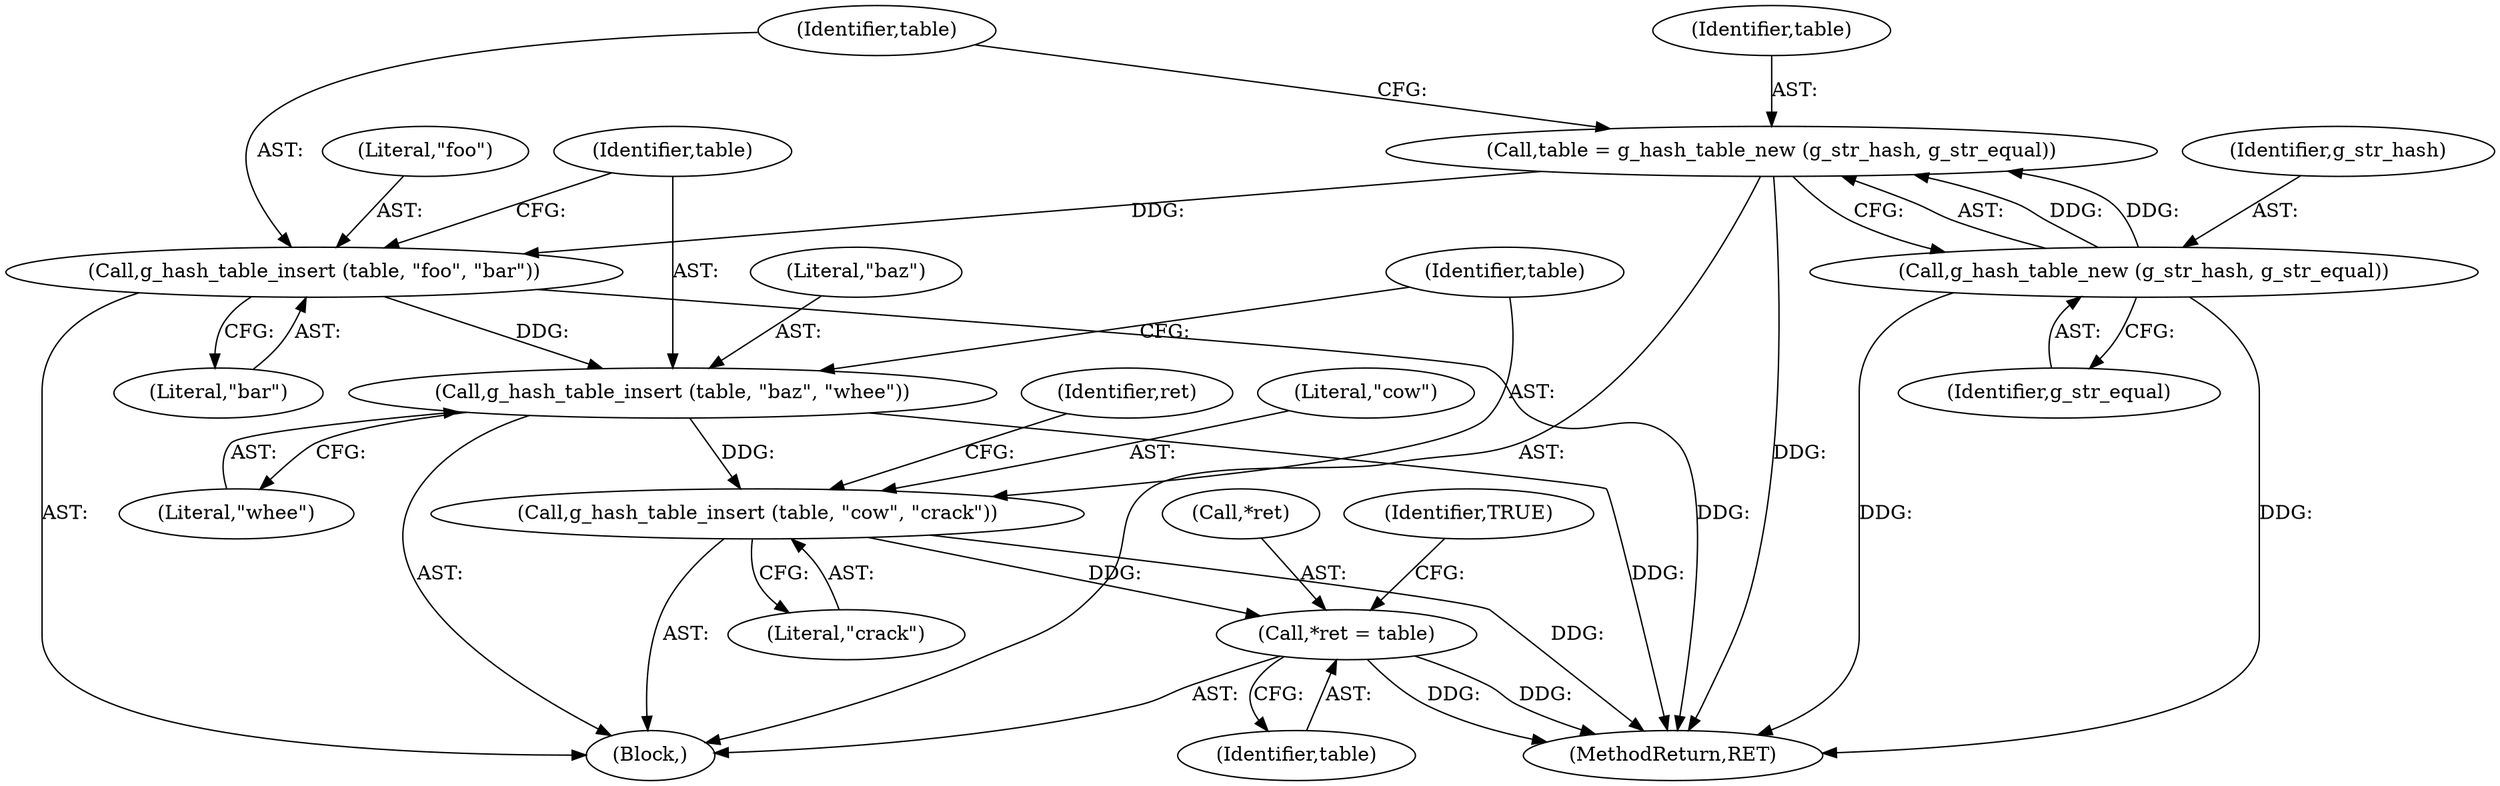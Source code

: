 digraph "1_dbus_9a6bce9b615abca6068348c1606ba8eaf13d9ae0_17@pointer" {
"1000119" [label="(Call,g_hash_table_insert (table, \"cow\", \"crack\"))"];
"1000115" [label="(Call,g_hash_table_insert (table, \"baz\", \"whee\"))"];
"1000111" [label="(Call,g_hash_table_insert (table, \"foo\", \"bar\"))"];
"1000106" [label="(Call,table = g_hash_table_new (g_str_hash, g_str_equal))"];
"1000108" [label="(Call,g_hash_table_new (g_str_hash, g_str_equal))"];
"1000123" [label="(Call,*ret = table)"];
"1000118" [label="(Literal,\"whee\")"];
"1000129" [label="(MethodReturn,RET)"];
"1000111" [label="(Call,g_hash_table_insert (table, \"foo\", \"bar\"))"];
"1000113" [label="(Literal,\"foo\")"];
"1000119" [label="(Call,g_hash_table_insert (table, \"cow\", \"crack\"))"];
"1000114" [label="(Literal,\"bar\")"];
"1000106" [label="(Call,table = g_hash_table_new (g_str_hash, g_str_equal))"];
"1000120" [label="(Identifier,table)"];
"1000125" [label="(Identifier,ret)"];
"1000122" [label="(Literal,\"crack\")"];
"1000115" [label="(Call,g_hash_table_insert (table, \"baz\", \"whee\"))"];
"1000104" [label="(Block,)"];
"1000126" [label="(Identifier,table)"];
"1000117" [label="(Literal,\"baz\")"];
"1000110" [label="(Identifier,g_str_equal)"];
"1000123" [label="(Call,*ret = table)"];
"1000124" [label="(Call,*ret)"];
"1000128" [label="(Identifier,TRUE)"];
"1000116" [label="(Identifier,table)"];
"1000107" [label="(Identifier,table)"];
"1000109" [label="(Identifier,g_str_hash)"];
"1000112" [label="(Identifier,table)"];
"1000121" [label="(Literal,\"cow\")"];
"1000108" [label="(Call,g_hash_table_new (g_str_hash, g_str_equal))"];
"1000119" -> "1000104"  [label="AST: "];
"1000119" -> "1000122"  [label="CFG: "];
"1000120" -> "1000119"  [label="AST: "];
"1000121" -> "1000119"  [label="AST: "];
"1000122" -> "1000119"  [label="AST: "];
"1000125" -> "1000119"  [label="CFG: "];
"1000119" -> "1000129"  [label="DDG: "];
"1000115" -> "1000119"  [label="DDG: "];
"1000119" -> "1000123"  [label="DDG: "];
"1000115" -> "1000104"  [label="AST: "];
"1000115" -> "1000118"  [label="CFG: "];
"1000116" -> "1000115"  [label="AST: "];
"1000117" -> "1000115"  [label="AST: "];
"1000118" -> "1000115"  [label="AST: "];
"1000120" -> "1000115"  [label="CFG: "];
"1000115" -> "1000129"  [label="DDG: "];
"1000111" -> "1000115"  [label="DDG: "];
"1000111" -> "1000104"  [label="AST: "];
"1000111" -> "1000114"  [label="CFG: "];
"1000112" -> "1000111"  [label="AST: "];
"1000113" -> "1000111"  [label="AST: "];
"1000114" -> "1000111"  [label="AST: "];
"1000116" -> "1000111"  [label="CFG: "];
"1000111" -> "1000129"  [label="DDG: "];
"1000106" -> "1000111"  [label="DDG: "];
"1000106" -> "1000104"  [label="AST: "];
"1000106" -> "1000108"  [label="CFG: "];
"1000107" -> "1000106"  [label="AST: "];
"1000108" -> "1000106"  [label="AST: "];
"1000112" -> "1000106"  [label="CFG: "];
"1000106" -> "1000129"  [label="DDG: "];
"1000108" -> "1000106"  [label="DDG: "];
"1000108" -> "1000106"  [label="DDG: "];
"1000108" -> "1000110"  [label="CFG: "];
"1000109" -> "1000108"  [label="AST: "];
"1000110" -> "1000108"  [label="AST: "];
"1000108" -> "1000129"  [label="DDG: "];
"1000108" -> "1000129"  [label="DDG: "];
"1000123" -> "1000104"  [label="AST: "];
"1000123" -> "1000126"  [label="CFG: "];
"1000124" -> "1000123"  [label="AST: "];
"1000126" -> "1000123"  [label="AST: "];
"1000128" -> "1000123"  [label="CFG: "];
"1000123" -> "1000129"  [label="DDG: "];
"1000123" -> "1000129"  [label="DDG: "];
}
